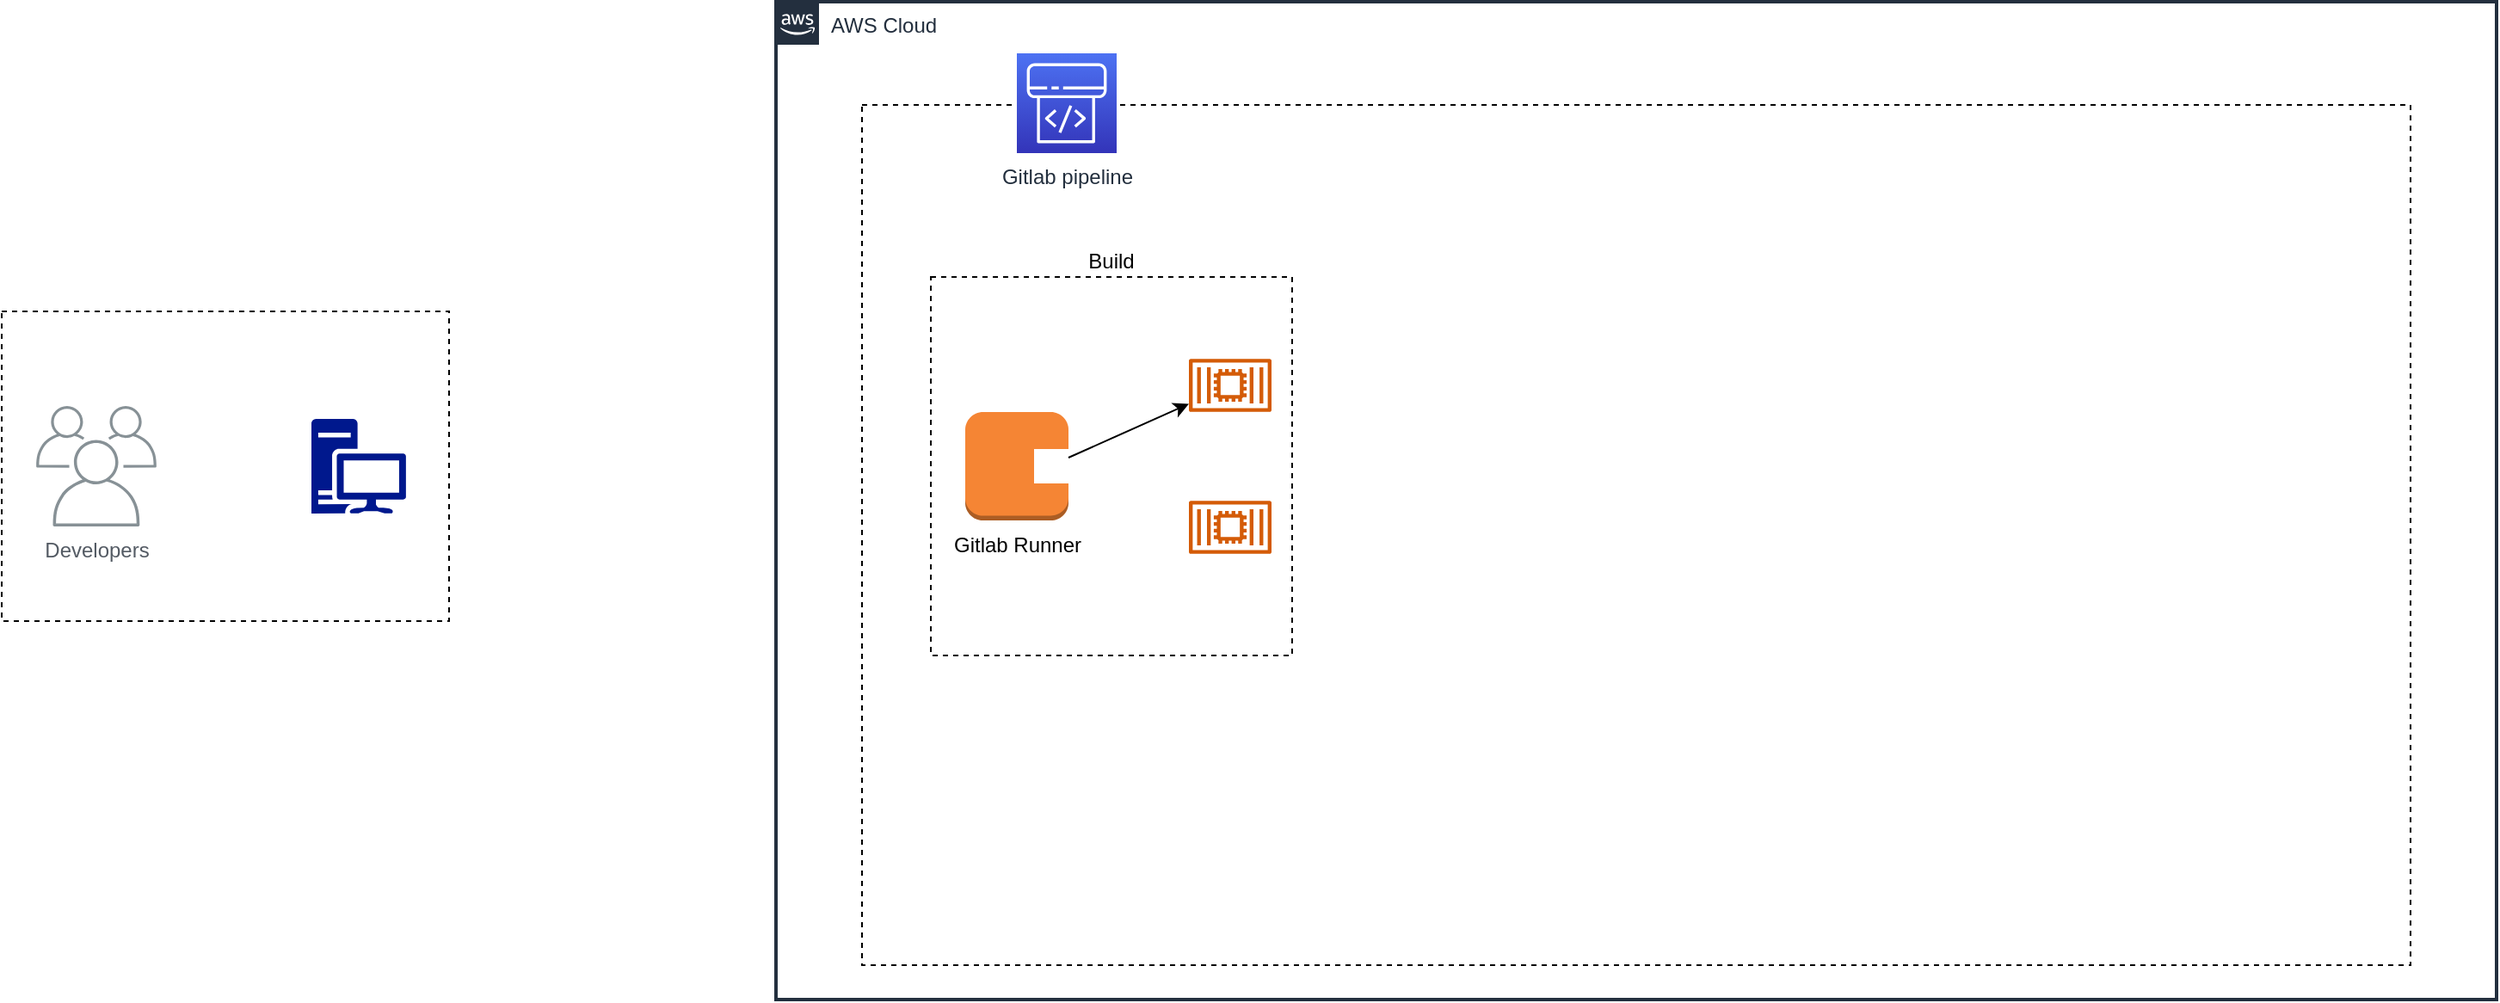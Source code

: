 <mxfile version="21.6.8" type="github">
  <diagram name="Page-1" id="kofEtEwuHFttVS7a7wvx">
    <mxGraphModel dx="2044" dy="760" grid="1" gridSize="10" guides="1" tooltips="1" connect="1" arrows="1" fold="1" page="1" pageScale="1" pageWidth="850" pageHeight="1100" math="0" shadow="0">
      <root>
        <mxCell id="0" />
        <mxCell id="1" parent="0" />
        <mxCell id="LwD_bo4SeNRyqzH8LdQW-1" value="AWS Cloud" style="points=[[0,0],[0.25,0],[0.5,0],[0.75,0],[1,0],[1,0.25],[1,0.5],[1,0.75],[1,1],[0.75,1],[0.5,1],[0.25,1],[0,1],[0,0.75],[0,0.5],[0,0.25]];outlineConnect=0;gradientColor=none;html=1;whiteSpace=wrap;fontSize=12;fontStyle=0;container=1;pointerEvents=0;collapsible=0;recursiveResize=0;shape=mxgraph.aws4.group;grIcon=mxgraph.aws4.group_aws_cloud_alt;strokeColor=#232F3E;fillColor=none;verticalAlign=top;align=left;spacingLeft=30;fontColor=#232F3E;dashed=0;strokeWidth=2;" vertex="1" parent="1">
          <mxGeometry x="300" y="110" width="1000" height="580" as="geometry" />
        </mxCell>
        <mxCell id="LwD_bo4SeNRyqzH8LdQW-2" value="" style="rounded=0;whiteSpace=wrap;html=1;dashed=1;" vertex="1" parent="LwD_bo4SeNRyqzH8LdQW-1">
          <mxGeometry x="50" y="60" width="900" height="500" as="geometry" />
        </mxCell>
        <mxCell id="LwD_bo4SeNRyqzH8LdQW-3" value="Gitlab pipeline" style="sketch=0;points=[[0,0,0],[0.25,0,0],[0.5,0,0],[0.75,0,0],[1,0,0],[0,1,0],[0.25,1,0],[0.5,1,0],[0.75,1,0],[1,1,0],[0,0.25,0],[0,0.5,0],[0,0.75,0],[1,0.25,0],[1,0.5,0],[1,0.75,0]];outlineConnect=0;fontColor=#232F3E;gradientColor=#4D72F3;gradientDirection=north;fillColor=#3334B9;strokeColor=#ffffff;dashed=0;verticalLabelPosition=bottom;verticalAlign=top;align=center;html=1;fontSize=12;fontStyle=0;aspect=fixed;shape=mxgraph.aws4.resourceIcon;resIcon=mxgraph.aws4.codepipeline;" vertex="1" parent="LwD_bo4SeNRyqzH8LdQW-1">
          <mxGeometry x="140" y="30" width="58" height="58" as="geometry" />
        </mxCell>
        <mxCell id="LwD_bo4SeNRyqzH8LdQW-7" value="Build" style="rounded=0;whiteSpace=wrap;html=1;dashed=1;labelPosition=center;verticalLabelPosition=top;align=center;verticalAlign=bottom;" vertex="1" parent="LwD_bo4SeNRyqzH8LdQW-1">
          <mxGeometry x="90" y="160" width="210" height="220" as="geometry" />
        </mxCell>
        <mxCell id="LwD_bo4SeNRyqzH8LdQW-8" value="Gitlab Runner" style="outlineConnect=0;dashed=0;verticalLabelPosition=bottom;verticalAlign=top;align=center;html=1;shape=mxgraph.aws3.instance;fillColor=#F58534;gradientColor=none;" vertex="1" parent="LwD_bo4SeNRyqzH8LdQW-1">
          <mxGeometry x="110" y="238.5" width="60" height="63" as="geometry" />
        </mxCell>
        <mxCell id="LwD_bo4SeNRyqzH8LdQW-9" value="" style="rounded=0;whiteSpace=wrap;html=1;strokeColor=none;" vertex="1" parent="LwD_bo4SeNRyqzH8LdQW-1">
          <mxGeometry x="150" y="260" width="20" height="20" as="geometry" />
        </mxCell>
        <mxCell id="LwD_bo4SeNRyqzH8LdQW-11" value="" style="sketch=0;outlineConnect=0;fontColor=#232F3E;gradientColor=none;fillColor=#D45B07;strokeColor=none;dashed=0;verticalLabelPosition=bottom;verticalAlign=top;align=center;html=1;fontSize=12;fontStyle=0;aspect=fixed;pointerEvents=1;shape=mxgraph.aws4.container_2;" vertex="1" parent="LwD_bo4SeNRyqzH8LdQW-1">
          <mxGeometry x="240" y="207.5" width="48" height="31" as="geometry" />
        </mxCell>
        <mxCell id="LwD_bo4SeNRyqzH8LdQW-12" value="" style="sketch=0;outlineConnect=0;fontColor=#232F3E;gradientColor=none;fillColor=#D45B07;strokeColor=none;dashed=0;verticalLabelPosition=bottom;verticalAlign=top;align=center;html=1;fontSize=12;fontStyle=0;aspect=fixed;pointerEvents=1;shape=mxgraph.aws4.container_2;" vertex="1" parent="LwD_bo4SeNRyqzH8LdQW-1">
          <mxGeometry x="240" y="290" width="48" height="31" as="geometry" />
        </mxCell>
        <mxCell id="LwD_bo4SeNRyqzH8LdQW-14" value="" style="endArrow=classic;html=1;rounded=0;exitX=1;exitY=0.25;exitDx=0;exitDy=0;" edge="1" parent="LwD_bo4SeNRyqzH8LdQW-1" source="LwD_bo4SeNRyqzH8LdQW-9" target="LwD_bo4SeNRyqzH8LdQW-11">
          <mxGeometry width="50" height="50" relative="1" as="geometry">
            <mxPoint x="198" y="248" as="sourcePoint" />
            <mxPoint x="248" y="198" as="targetPoint" />
          </mxGeometry>
        </mxCell>
        <mxCell id="LwD_bo4SeNRyqzH8LdQW-4" value="" style="rounded=0;whiteSpace=wrap;html=1;dashed=1;" vertex="1" parent="1">
          <mxGeometry x="-150" y="290" width="260" height="180" as="geometry" />
        </mxCell>
        <mxCell id="LwD_bo4SeNRyqzH8LdQW-5" value="Developers" style="sketch=0;outlineConnect=0;gradientColor=none;fontColor=#545B64;strokeColor=none;fillColor=#879196;dashed=0;verticalLabelPosition=bottom;verticalAlign=top;align=center;html=1;fontSize=12;fontStyle=0;aspect=fixed;shape=mxgraph.aws4.illustration_users;pointerEvents=1" vertex="1" parent="1">
          <mxGeometry x="-130" y="345" width="70" height="70" as="geometry" />
        </mxCell>
        <mxCell id="LwD_bo4SeNRyqzH8LdQW-6" value="" style="sketch=0;aspect=fixed;pointerEvents=1;shadow=0;dashed=0;html=1;strokeColor=none;labelPosition=center;verticalLabelPosition=bottom;verticalAlign=top;align=center;fillColor=#00188D;shape=mxgraph.mscae.enterprise.workstation_client" vertex="1" parent="1">
          <mxGeometry x="30" y="352.5" width="55" height="55" as="geometry" />
        </mxCell>
      </root>
    </mxGraphModel>
  </diagram>
</mxfile>
